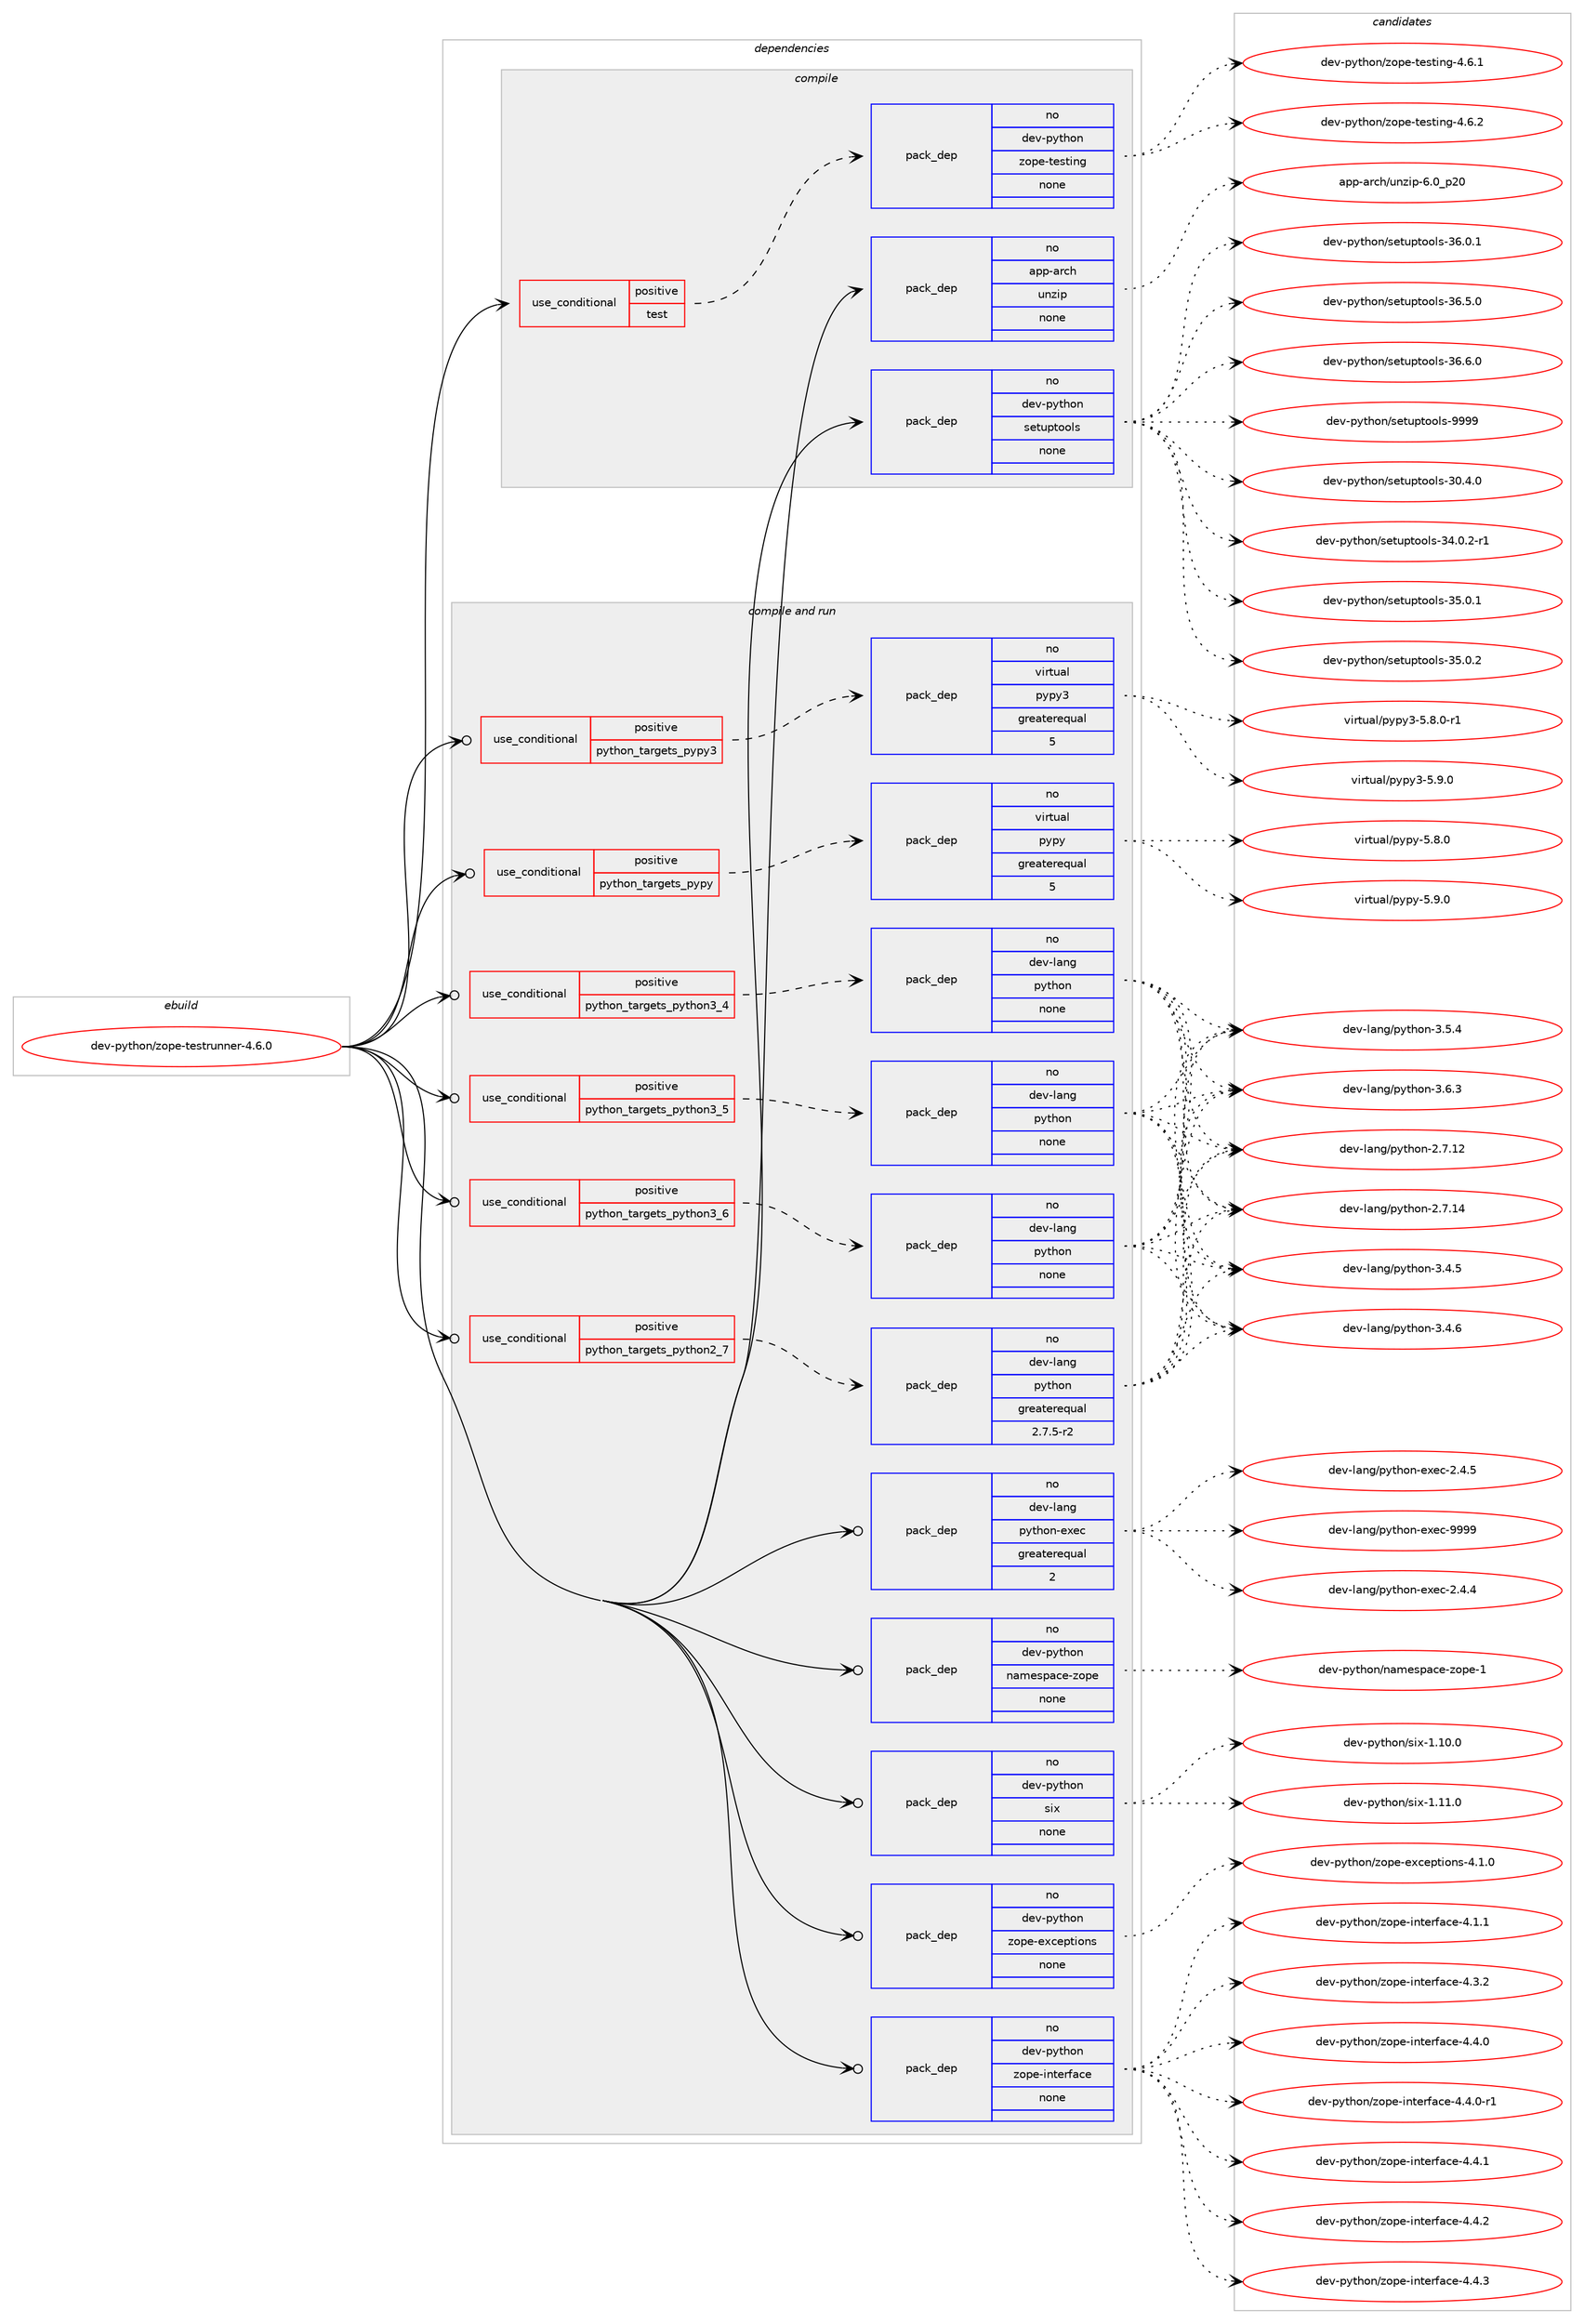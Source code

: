 digraph prolog {

# *************
# Graph options
# *************

newrank=true;
concentrate=true;
compound=true;
graph [rankdir=LR,fontname=Helvetica,fontsize=10,ranksep=1.5];#, ranksep=2.5, nodesep=0.2];
edge  [arrowhead=vee];
node  [fontname=Helvetica,fontsize=10];

# **********
# The ebuild
# **********

subgraph cluster_leftcol {
color=gray;
rank=same;
label=<<i>ebuild</i>>;
id [label="dev-python/zope-testrunner-4.6.0", color=red, width=4, href="../dev-python/zope-testrunner-4.6.0.svg"];
}

# ****************
# The dependencies
# ****************

subgraph cluster_midcol {
color=gray;
label=<<i>dependencies</i>>;
subgraph cluster_compile {
fillcolor="#eeeeee";
style=filled;
label=<<i>compile</i>>;
subgraph cond44205 {
dependency195087 [label=<<TABLE BORDER="0" CELLBORDER="1" CELLSPACING="0" CELLPADDING="4"><TR><TD ROWSPAN="3" CELLPADDING="10">use_conditional</TD></TR><TR><TD>positive</TD></TR><TR><TD>test</TD></TR></TABLE>>, shape=none, color=red];
subgraph pack146917 {
dependency195088 [label=<<TABLE BORDER="0" CELLBORDER="1" CELLSPACING="0" CELLPADDING="4" WIDTH="220"><TR><TD ROWSPAN="6" CELLPADDING="30">pack_dep</TD></TR><TR><TD WIDTH="110">no</TD></TR><TR><TD>dev-python</TD></TR><TR><TD>zope-testing</TD></TR><TR><TD>none</TD></TR><TR><TD></TD></TR></TABLE>>, shape=none, color=blue];
}
dependency195087:e -> dependency195088:w [weight=20,style="dashed",arrowhead="vee"];
}
id:e -> dependency195087:w [weight=20,style="solid",arrowhead="vee"];
subgraph pack146918 {
dependency195089 [label=<<TABLE BORDER="0" CELLBORDER="1" CELLSPACING="0" CELLPADDING="4" WIDTH="220"><TR><TD ROWSPAN="6" CELLPADDING="30">pack_dep</TD></TR><TR><TD WIDTH="110">no</TD></TR><TR><TD>app-arch</TD></TR><TR><TD>unzip</TD></TR><TR><TD>none</TD></TR><TR><TD></TD></TR></TABLE>>, shape=none, color=blue];
}
id:e -> dependency195089:w [weight=20,style="solid",arrowhead="vee"];
subgraph pack146919 {
dependency195090 [label=<<TABLE BORDER="0" CELLBORDER="1" CELLSPACING="0" CELLPADDING="4" WIDTH="220"><TR><TD ROWSPAN="6" CELLPADDING="30">pack_dep</TD></TR><TR><TD WIDTH="110">no</TD></TR><TR><TD>dev-python</TD></TR><TR><TD>setuptools</TD></TR><TR><TD>none</TD></TR><TR><TD></TD></TR></TABLE>>, shape=none, color=blue];
}
id:e -> dependency195090:w [weight=20,style="solid",arrowhead="vee"];
}
subgraph cluster_compileandrun {
fillcolor="#eeeeee";
style=filled;
label=<<i>compile and run</i>>;
subgraph cond44206 {
dependency195091 [label=<<TABLE BORDER="0" CELLBORDER="1" CELLSPACING="0" CELLPADDING="4"><TR><TD ROWSPAN="3" CELLPADDING="10">use_conditional</TD></TR><TR><TD>positive</TD></TR><TR><TD>python_targets_pypy</TD></TR></TABLE>>, shape=none, color=red];
subgraph pack146920 {
dependency195092 [label=<<TABLE BORDER="0" CELLBORDER="1" CELLSPACING="0" CELLPADDING="4" WIDTH="220"><TR><TD ROWSPAN="6" CELLPADDING="30">pack_dep</TD></TR><TR><TD WIDTH="110">no</TD></TR><TR><TD>virtual</TD></TR><TR><TD>pypy</TD></TR><TR><TD>greaterequal</TD></TR><TR><TD>5</TD></TR></TABLE>>, shape=none, color=blue];
}
dependency195091:e -> dependency195092:w [weight=20,style="dashed",arrowhead="vee"];
}
id:e -> dependency195091:w [weight=20,style="solid",arrowhead="odotvee"];
subgraph cond44207 {
dependency195093 [label=<<TABLE BORDER="0" CELLBORDER="1" CELLSPACING="0" CELLPADDING="4"><TR><TD ROWSPAN="3" CELLPADDING="10">use_conditional</TD></TR><TR><TD>positive</TD></TR><TR><TD>python_targets_pypy3</TD></TR></TABLE>>, shape=none, color=red];
subgraph pack146921 {
dependency195094 [label=<<TABLE BORDER="0" CELLBORDER="1" CELLSPACING="0" CELLPADDING="4" WIDTH="220"><TR><TD ROWSPAN="6" CELLPADDING="30">pack_dep</TD></TR><TR><TD WIDTH="110">no</TD></TR><TR><TD>virtual</TD></TR><TR><TD>pypy3</TD></TR><TR><TD>greaterequal</TD></TR><TR><TD>5</TD></TR></TABLE>>, shape=none, color=blue];
}
dependency195093:e -> dependency195094:w [weight=20,style="dashed",arrowhead="vee"];
}
id:e -> dependency195093:w [weight=20,style="solid",arrowhead="odotvee"];
subgraph cond44208 {
dependency195095 [label=<<TABLE BORDER="0" CELLBORDER="1" CELLSPACING="0" CELLPADDING="4"><TR><TD ROWSPAN="3" CELLPADDING="10">use_conditional</TD></TR><TR><TD>positive</TD></TR><TR><TD>python_targets_python2_7</TD></TR></TABLE>>, shape=none, color=red];
subgraph pack146922 {
dependency195096 [label=<<TABLE BORDER="0" CELLBORDER="1" CELLSPACING="0" CELLPADDING="4" WIDTH="220"><TR><TD ROWSPAN="6" CELLPADDING="30">pack_dep</TD></TR><TR><TD WIDTH="110">no</TD></TR><TR><TD>dev-lang</TD></TR><TR><TD>python</TD></TR><TR><TD>greaterequal</TD></TR><TR><TD>2.7.5-r2</TD></TR></TABLE>>, shape=none, color=blue];
}
dependency195095:e -> dependency195096:w [weight=20,style="dashed",arrowhead="vee"];
}
id:e -> dependency195095:w [weight=20,style="solid",arrowhead="odotvee"];
subgraph cond44209 {
dependency195097 [label=<<TABLE BORDER="0" CELLBORDER="1" CELLSPACING="0" CELLPADDING="4"><TR><TD ROWSPAN="3" CELLPADDING="10">use_conditional</TD></TR><TR><TD>positive</TD></TR><TR><TD>python_targets_python3_4</TD></TR></TABLE>>, shape=none, color=red];
subgraph pack146923 {
dependency195098 [label=<<TABLE BORDER="0" CELLBORDER="1" CELLSPACING="0" CELLPADDING="4" WIDTH="220"><TR><TD ROWSPAN="6" CELLPADDING="30">pack_dep</TD></TR><TR><TD WIDTH="110">no</TD></TR><TR><TD>dev-lang</TD></TR><TR><TD>python</TD></TR><TR><TD>none</TD></TR><TR><TD></TD></TR></TABLE>>, shape=none, color=blue];
}
dependency195097:e -> dependency195098:w [weight=20,style="dashed",arrowhead="vee"];
}
id:e -> dependency195097:w [weight=20,style="solid",arrowhead="odotvee"];
subgraph cond44210 {
dependency195099 [label=<<TABLE BORDER="0" CELLBORDER="1" CELLSPACING="0" CELLPADDING="4"><TR><TD ROWSPAN="3" CELLPADDING="10">use_conditional</TD></TR><TR><TD>positive</TD></TR><TR><TD>python_targets_python3_5</TD></TR></TABLE>>, shape=none, color=red];
subgraph pack146924 {
dependency195100 [label=<<TABLE BORDER="0" CELLBORDER="1" CELLSPACING="0" CELLPADDING="4" WIDTH="220"><TR><TD ROWSPAN="6" CELLPADDING="30">pack_dep</TD></TR><TR><TD WIDTH="110">no</TD></TR><TR><TD>dev-lang</TD></TR><TR><TD>python</TD></TR><TR><TD>none</TD></TR><TR><TD></TD></TR></TABLE>>, shape=none, color=blue];
}
dependency195099:e -> dependency195100:w [weight=20,style="dashed",arrowhead="vee"];
}
id:e -> dependency195099:w [weight=20,style="solid",arrowhead="odotvee"];
subgraph cond44211 {
dependency195101 [label=<<TABLE BORDER="0" CELLBORDER="1" CELLSPACING="0" CELLPADDING="4"><TR><TD ROWSPAN="3" CELLPADDING="10">use_conditional</TD></TR><TR><TD>positive</TD></TR><TR><TD>python_targets_python3_6</TD></TR></TABLE>>, shape=none, color=red];
subgraph pack146925 {
dependency195102 [label=<<TABLE BORDER="0" CELLBORDER="1" CELLSPACING="0" CELLPADDING="4" WIDTH="220"><TR><TD ROWSPAN="6" CELLPADDING="30">pack_dep</TD></TR><TR><TD WIDTH="110">no</TD></TR><TR><TD>dev-lang</TD></TR><TR><TD>python</TD></TR><TR><TD>none</TD></TR><TR><TD></TD></TR></TABLE>>, shape=none, color=blue];
}
dependency195101:e -> dependency195102:w [weight=20,style="dashed",arrowhead="vee"];
}
id:e -> dependency195101:w [weight=20,style="solid",arrowhead="odotvee"];
subgraph pack146926 {
dependency195103 [label=<<TABLE BORDER="0" CELLBORDER="1" CELLSPACING="0" CELLPADDING="4" WIDTH="220"><TR><TD ROWSPAN="6" CELLPADDING="30">pack_dep</TD></TR><TR><TD WIDTH="110">no</TD></TR><TR><TD>dev-lang</TD></TR><TR><TD>python-exec</TD></TR><TR><TD>greaterequal</TD></TR><TR><TD>2</TD></TR></TABLE>>, shape=none, color=blue];
}
id:e -> dependency195103:w [weight=20,style="solid",arrowhead="odotvee"];
subgraph pack146927 {
dependency195104 [label=<<TABLE BORDER="0" CELLBORDER="1" CELLSPACING="0" CELLPADDING="4" WIDTH="220"><TR><TD ROWSPAN="6" CELLPADDING="30">pack_dep</TD></TR><TR><TD WIDTH="110">no</TD></TR><TR><TD>dev-python</TD></TR><TR><TD>namespace-zope</TD></TR><TR><TD>none</TD></TR><TR><TD></TD></TR></TABLE>>, shape=none, color=blue];
}
id:e -> dependency195104:w [weight=20,style="solid",arrowhead="odotvee"];
subgraph pack146928 {
dependency195105 [label=<<TABLE BORDER="0" CELLBORDER="1" CELLSPACING="0" CELLPADDING="4" WIDTH="220"><TR><TD ROWSPAN="6" CELLPADDING="30">pack_dep</TD></TR><TR><TD WIDTH="110">no</TD></TR><TR><TD>dev-python</TD></TR><TR><TD>six</TD></TR><TR><TD>none</TD></TR><TR><TD></TD></TR></TABLE>>, shape=none, color=blue];
}
id:e -> dependency195105:w [weight=20,style="solid",arrowhead="odotvee"];
subgraph pack146929 {
dependency195106 [label=<<TABLE BORDER="0" CELLBORDER="1" CELLSPACING="0" CELLPADDING="4" WIDTH="220"><TR><TD ROWSPAN="6" CELLPADDING="30">pack_dep</TD></TR><TR><TD WIDTH="110">no</TD></TR><TR><TD>dev-python</TD></TR><TR><TD>zope-exceptions</TD></TR><TR><TD>none</TD></TR><TR><TD></TD></TR></TABLE>>, shape=none, color=blue];
}
id:e -> dependency195106:w [weight=20,style="solid",arrowhead="odotvee"];
subgraph pack146930 {
dependency195107 [label=<<TABLE BORDER="0" CELLBORDER="1" CELLSPACING="0" CELLPADDING="4" WIDTH="220"><TR><TD ROWSPAN="6" CELLPADDING="30">pack_dep</TD></TR><TR><TD WIDTH="110">no</TD></TR><TR><TD>dev-python</TD></TR><TR><TD>zope-interface</TD></TR><TR><TD>none</TD></TR><TR><TD></TD></TR></TABLE>>, shape=none, color=blue];
}
id:e -> dependency195107:w [weight=20,style="solid",arrowhead="odotvee"];
}
subgraph cluster_run {
fillcolor="#eeeeee";
style=filled;
label=<<i>run</i>>;
}
}

# **************
# The candidates
# **************

subgraph cluster_choices {
rank=same;
color=gray;
label=<<i>candidates</i>>;

subgraph choice146917 {
color=black;
nodesep=1;
choice100101118451121211161041111104712211111210145116101115116105110103455246544649 [label="dev-python/zope-testing-4.6.1", color=red, width=4,href="../dev-python/zope-testing-4.6.1.svg"];
choice100101118451121211161041111104712211111210145116101115116105110103455246544650 [label="dev-python/zope-testing-4.6.2", color=red, width=4,href="../dev-python/zope-testing-4.6.2.svg"];
dependency195088:e -> choice100101118451121211161041111104712211111210145116101115116105110103455246544649:w [style=dotted,weight="100"];
dependency195088:e -> choice100101118451121211161041111104712211111210145116101115116105110103455246544650:w [style=dotted,weight="100"];
}
subgraph choice146918 {
color=black;
nodesep=1;
choice971121124597114991044711711012210511245544648951125048 [label="app-arch/unzip-6.0_p20", color=red, width=4,href="../app-arch/unzip-6.0_p20.svg"];
dependency195089:e -> choice971121124597114991044711711012210511245544648951125048:w [style=dotted,weight="100"];
}
subgraph choice146919 {
color=black;
nodesep=1;
choice100101118451121211161041111104711510111611711211611111110811545514846524648 [label="dev-python/setuptools-30.4.0", color=red, width=4,href="../dev-python/setuptools-30.4.0.svg"];
choice1001011184511212111610411111047115101116117112116111111108115455152464846504511449 [label="dev-python/setuptools-34.0.2-r1", color=red, width=4,href="../dev-python/setuptools-34.0.2-r1.svg"];
choice100101118451121211161041111104711510111611711211611111110811545515346484649 [label="dev-python/setuptools-35.0.1", color=red, width=4,href="../dev-python/setuptools-35.0.1.svg"];
choice100101118451121211161041111104711510111611711211611111110811545515346484650 [label="dev-python/setuptools-35.0.2", color=red, width=4,href="../dev-python/setuptools-35.0.2.svg"];
choice100101118451121211161041111104711510111611711211611111110811545515446484649 [label="dev-python/setuptools-36.0.1", color=red, width=4,href="../dev-python/setuptools-36.0.1.svg"];
choice100101118451121211161041111104711510111611711211611111110811545515446534648 [label="dev-python/setuptools-36.5.0", color=red, width=4,href="../dev-python/setuptools-36.5.0.svg"];
choice100101118451121211161041111104711510111611711211611111110811545515446544648 [label="dev-python/setuptools-36.6.0", color=red, width=4,href="../dev-python/setuptools-36.6.0.svg"];
choice10010111845112121116104111110471151011161171121161111111081154557575757 [label="dev-python/setuptools-9999", color=red, width=4,href="../dev-python/setuptools-9999.svg"];
dependency195090:e -> choice100101118451121211161041111104711510111611711211611111110811545514846524648:w [style=dotted,weight="100"];
dependency195090:e -> choice1001011184511212111610411111047115101116117112116111111108115455152464846504511449:w [style=dotted,weight="100"];
dependency195090:e -> choice100101118451121211161041111104711510111611711211611111110811545515346484649:w [style=dotted,weight="100"];
dependency195090:e -> choice100101118451121211161041111104711510111611711211611111110811545515346484650:w [style=dotted,weight="100"];
dependency195090:e -> choice100101118451121211161041111104711510111611711211611111110811545515446484649:w [style=dotted,weight="100"];
dependency195090:e -> choice100101118451121211161041111104711510111611711211611111110811545515446534648:w [style=dotted,weight="100"];
dependency195090:e -> choice100101118451121211161041111104711510111611711211611111110811545515446544648:w [style=dotted,weight="100"];
dependency195090:e -> choice10010111845112121116104111110471151011161171121161111111081154557575757:w [style=dotted,weight="100"];
}
subgraph choice146920 {
color=black;
nodesep=1;
choice1181051141161179710847112121112121455346564648 [label="virtual/pypy-5.8.0", color=red, width=4,href="../virtual/pypy-5.8.0.svg"];
choice1181051141161179710847112121112121455346574648 [label="virtual/pypy-5.9.0", color=red, width=4,href="../virtual/pypy-5.9.0.svg"];
dependency195092:e -> choice1181051141161179710847112121112121455346564648:w [style=dotted,weight="100"];
dependency195092:e -> choice1181051141161179710847112121112121455346574648:w [style=dotted,weight="100"];
}
subgraph choice146921 {
color=black;
nodesep=1;
choice1181051141161179710847112121112121514553465646484511449 [label="virtual/pypy3-5.8.0-r1", color=red, width=4,href="../virtual/pypy3-5.8.0-r1.svg"];
choice118105114116117971084711212111212151455346574648 [label="virtual/pypy3-5.9.0", color=red, width=4,href="../virtual/pypy3-5.9.0.svg"];
dependency195094:e -> choice1181051141161179710847112121112121514553465646484511449:w [style=dotted,weight="100"];
dependency195094:e -> choice118105114116117971084711212111212151455346574648:w [style=dotted,weight="100"];
}
subgraph choice146922 {
color=black;
nodesep=1;
choice10010111845108971101034711212111610411111045504655464950 [label="dev-lang/python-2.7.12", color=red, width=4,href="../dev-lang/python-2.7.12.svg"];
choice10010111845108971101034711212111610411111045504655464952 [label="dev-lang/python-2.7.14", color=red, width=4,href="../dev-lang/python-2.7.14.svg"];
choice100101118451089711010347112121116104111110455146524653 [label="dev-lang/python-3.4.5", color=red, width=4,href="../dev-lang/python-3.4.5.svg"];
choice100101118451089711010347112121116104111110455146524654 [label="dev-lang/python-3.4.6", color=red, width=4,href="../dev-lang/python-3.4.6.svg"];
choice100101118451089711010347112121116104111110455146534652 [label="dev-lang/python-3.5.4", color=red, width=4,href="../dev-lang/python-3.5.4.svg"];
choice100101118451089711010347112121116104111110455146544651 [label="dev-lang/python-3.6.3", color=red, width=4,href="../dev-lang/python-3.6.3.svg"];
dependency195096:e -> choice10010111845108971101034711212111610411111045504655464950:w [style=dotted,weight="100"];
dependency195096:e -> choice10010111845108971101034711212111610411111045504655464952:w [style=dotted,weight="100"];
dependency195096:e -> choice100101118451089711010347112121116104111110455146524653:w [style=dotted,weight="100"];
dependency195096:e -> choice100101118451089711010347112121116104111110455146524654:w [style=dotted,weight="100"];
dependency195096:e -> choice100101118451089711010347112121116104111110455146534652:w [style=dotted,weight="100"];
dependency195096:e -> choice100101118451089711010347112121116104111110455146544651:w [style=dotted,weight="100"];
}
subgraph choice146923 {
color=black;
nodesep=1;
choice10010111845108971101034711212111610411111045504655464950 [label="dev-lang/python-2.7.12", color=red, width=4,href="../dev-lang/python-2.7.12.svg"];
choice10010111845108971101034711212111610411111045504655464952 [label="dev-lang/python-2.7.14", color=red, width=4,href="../dev-lang/python-2.7.14.svg"];
choice100101118451089711010347112121116104111110455146524653 [label="dev-lang/python-3.4.5", color=red, width=4,href="../dev-lang/python-3.4.5.svg"];
choice100101118451089711010347112121116104111110455146524654 [label="dev-lang/python-3.4.6", color=red, width=4,href="../dev-lang/python-3.4.6.svg"];
choice100101118451089711010347112121116104111110455146534652 [label="dev-lang/python-3.5.4", color=red, width=4,href="../dev-lang/python-3.5.4.svg"];
choice100101118451089711010347112121116104111110455146544651 [label="dev-lang/python-3.6.3", color=red, width=4,href="../dev-lang/python-3.6.3.svg"];
dependency195098:e -> choice10010111845108971101034711212111610411111045504655464950:w [style=dotted,weight="100"];
dependency195098:e -> choice10010111845108971101034711212111610411111045504655464952:w [style=dotted,weight="100"];
dependency195098:e -> choice100101118451089711010347112121116104111110455146524653:w [style=dotted,weight="100"];
dependency195098:e -> choice100101118451089711010347112121116104111110455146524654:w [style=dotted,weight="100"];
dependency195098:e -> choice100101118451089711010347112121116104111110455146534652:w [style=dotted,weight="100"];
dependency195098:e -> choice100101118451089711010347112121116104111110455146544651:w [style=dotted,weight="100"];
}
subgraph choice146924 {
color=black;
nodesep=1;
choice10010111845108971101034711212111610411111045504655464950 [label="dev-lang/python-2.7.12", color=red, width=4,href="../dev-lang/python-2.7.12.svg"];
choice10010111845108971101034711212111610411111045504655464952 [label="dev-lang/python-2.7.14", color=red, width=4,href="../dev-lang/python-2.7.14.svg"];
choice100101118451089711010347112121116104111110455146524653 [label="dev-lang/python-3.4.5", color=red, width=4,href="../dev-lang/python-3.4.5.svg"];
choice100101118451089711010347112121116104111110455146524654 [label="dev-lang/python-3.4.6", color=red, width=4,href="../dev-lang/python-3.4.6.svg"];
choice100101118451089711010347112121116104111110455146534652 [label="dev-lang/python-3.5.4", color=red, width=4,href="../dev-lang/python-3.5.4.svg"];
choice100101118451089711010347112121116104111110455146544651 [label="dev-lang/python-3.6.3", color=red, width=4,href="../dev-lang/python-3.6.3.svg"];
dependency195100:e -> choice10010111845108971101034711212111610411111045504655464950:w [style=dotted,weight="100"];
dependency195100:e -> choice10010111845108971101034711212111610411111045504655464952:w [style=dotted,weight="100"];
dependency195100:e -> choice100101118451089711010347112121116104111110455146524653:w [style=dotted,weight="100"];
dependency195100:e -> choice100101118451089711010347112121116104111110455146524654:w [style=dotted,weight="100"];
dependency195100:e -> choice100101118451089711010347112121116104111110455146534652:w [style=dotted,weight="100"];
dependency195100:e -> choice100101118451089711010347112121116104111110455146544651:w [style=dotted,weight="100"];
}
subgraph choice146925 {
color=black;
nodesep=1;
choice10010111845108971101034711212111610411111045504655464950 [label="dev-lang/python-2.7.12", color=red, width=4,href="../dev-lang/python-2.7.12.svg"];
choice10010111845108971101034711212111610411111045504655464952 [label="dev-lang/python-2.7.14", color=red, width=4,href="../dev-lang/python-2.7.14.svg"];
choice100101118451089711010347112121116104111110455146524653 [label="dev-lang/python-3.4.5", color=red, width=4,href="../dev-lang/python-3.4.5.svg"];
choice100101118451089711010347112121116104111110455146524654 [label="dev-lang/python-3.4.6", color=red, width=4,href="../dev-lang/python-3.4.6.svg"];
choice100101118451089711010347112121116104111110455146534652 [label="dev-lang/python-3.5.4", color=red, width=4,href="../dev-lang/python-3.5.4.svg"];
choice100101118451089711010347112121116104111110455146544651 [label="dev-lang/python-3.6.3", color=red, width=4,href="../dev-lang/python-3.6.3.svg"];
dependency195102:e -> choice10010111845108971101034711212111610411111045504655464950:w [style=dotted,weight="100"];
dependency195102:e -> choice10010111845108971101034711212111610411111045504655464952:w [style=dotted,weight="100"];
dependency195102:e -> choice100101118451089711010347112121116104111110455146524653:w [style=dotted,weight="100"];
dependency195102:e -> choice100101118451089711010347112121116104111110455146524654:w [style=dotted,weight="100"];
dependency195102:e -> choice100101118451089711010347112121116104111110455146534652:w [style=dotted,weight="100"];
dependency195102:e -> choice100101118451089711010347112121116104111110455146544651:w [style=dotted,weight="100"];
}
subgraph choice146926 {
color=black;
nodesep=1;
choice1001011184510897110103471121211161041111104510112010199455046524652 [label="dev-lang/python-exec-2.4.4", color=red, width=4,href="../dev-lang/python-exec-2.4.4.svg"];
choice1001011184510897110103471121211161041111104510112010199455046524653 [label="dev-lang/python-exec-2.4.5", color=red, width=4,href="../dev-lang/python-exec-2.4.5.svg"];
choice10010111845108971101034711212111610411111045101120101994557575757 [label="dev-lang/python-exec-9999", color=red, width=4,href="../dev-lang/python-exec-9999.svg"];
dependency195103:e -> choice1001011184510897110103471121211161041111104510112010199455046524652:w [style=dotted,weight="100"];
dependency195103:e -> choice1001011184510897110103471121211161041111104510112010199455046524653:w [style=dotted,weight="100"];
dependency195103:e -> choice10010111845108971101034711212111610411111045101120101994557575757:w [style=dotted,weight="100"];
}
subgraph choice146927 {
color=black;
nodesep=1;
choice1001011184511212111610411111047110971091011151129799101451221111121014549 [label="dev-python/namespace-zope-1", color=red, width=4,href="../dev-python/namespace-zope-1.svg"];
dependency195104:e -> choice1001011184511212111610411111047110971091011151129799101451221111121014549:w [style=dotted,weight="100"];
}
subgraph choice146928 {
color=black;
nodesep=1;
choice100101118451121211161041111104711510512045494649484648 [label="dev-python/six-1.10.0", color=red, width=4,href="../dev-python/six-1.10.0.svg"];
choice100101118451121211161041111104711510512045494649494648 [label="dev-python/six-1.11.0", color=red, width=4,href="../dev-python/six-1.11.0.svg"];
dependency195105:e -> choice100101118451121211161041111104711510512045494649484648:w [style=dotted,weight="100"];
dependency195105:e -> choice100101118451121211161041111104711510512045494649494648:w [style=dotted,weight="100"];
}
subgraph choice146929 {
color=black;
nodesep=1;
choice10010111845112121116104111110471221111121014510112099101112116105111110115455246494648 [label="dev-python/zope-exceptions-4.1.0", color=red, width=4,href="../dev-python/zope-exceptions-4.1.0.svg"];
dependency195106:e -> choice10010111845112121116104111110471221111121014510112099101112116105111110115455246494648:w [style=dotted,weight="100"];
}
subgraph choice146930 {
color=black;
nodesep=1;
choice1001011184511212111610411111047122111112101451051101161011141029799101455246494649 [label="dev-python/zope-interface-4.1.1", color=red, width=4,href="../dev-python/zope-interface-4.1.1.svg"];
choice1001011184511212111610411111047122111112101451051101161011141029799101455246514650 [label="dev-python/zope-interface-4.3.2", color=red, width=4,href="../dev-python/zope-interface-4.3.2.svg"];
choice1001011184511212111610411111047122111112101451051101161011141029799101455246524648 [label="dev-python/zope-interface-4.4.0", color=red, width=4,href="../dev-python/zope-interface-4.4.0.svg"];
choice10010111845112121116104111110471221111121014510511011610111410297991014552465246484511449 [label="dev-python/zope-interface-4.4.0-r1", color=red, width=4,href="../dev-python/zope-interface-4.4.0-r1.svg"];
choice1001011184511212111610411111047122111112101451051101161011141029799101455246524649 [label="dev-python/zope-interface-4.4.1", color=red, width=4,href="../dev-python/zope-interface-4.4.1.svg"];
choice1001011184511212111610411111047122111112101451051101161011141029799101455246524650 [label="dev-python/zope-interface-4.4.2", color=red, width=4,href="../dev-python/zope-interface-4.4.2.svg"];
choice1001011184511212111610411111047122111112101451051101161011141029799101455246524651 [label="dev-python/zope-interface-4.4.3", color=red, width=4,href="../dev-python/zope-interface-4.4.3.svg"];
dependency195107:e -> choice1001011184511212111610411111047122111112101451051101161011141029799101455246494649:w [style=dotted,weight="100"];
dependency195107:e -> choice1001011184511212111610411111047122111112101451051101161011141029799101455246514650:w [style=dotted,weight="100"];
dependency195107:e -> choice1001011184511212111610411111047122111112101451051101161011141029799101455246524648:w [style=dotted,weight="100"];
dependency195107:e -> choice10010111845112121116104111110471221111121014510511011610111410297991014552465246484511449:w [style=dotted,weight="100"];
dependency195107:e -> choice1001011184511212111610411111047122111112101451051101161011141029799101455246524649:w [style=dotted,weight="100"];
dependency195107:e -> choice1001011184511212111610411111047122111112101451051101161011141029799101455246524650:w [style=dotted,weight="100"];
dependency195107:e -> choice1001011184511212111610411111047122111112101451051101161011141029799101455246524651:w [style=dotted,weight="100"];
}
}

}
